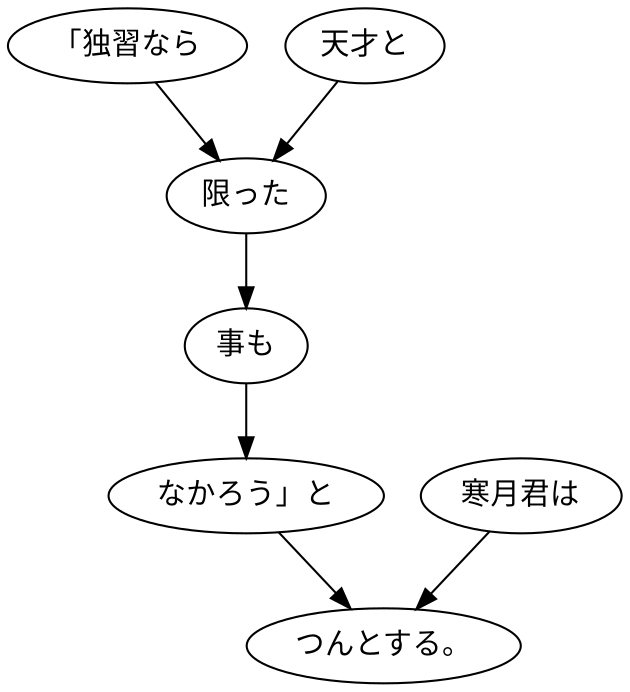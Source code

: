 digraph graph7784 {
	node0 [label="「独習なら"];
	node1 [label="天才と"];
	node2 [label="限った"];
	node3 [label="事も"];
	node4 [label="なかろう」と"];
	node5 [label="寒月君は"];
	node6 [label="つんとする。"];
	node0 -> node2;
	node1 -> node2;
	node2 -> node3;
	node3 -> node4;
	node4 -> node6;
	node5 -> node6;
}
